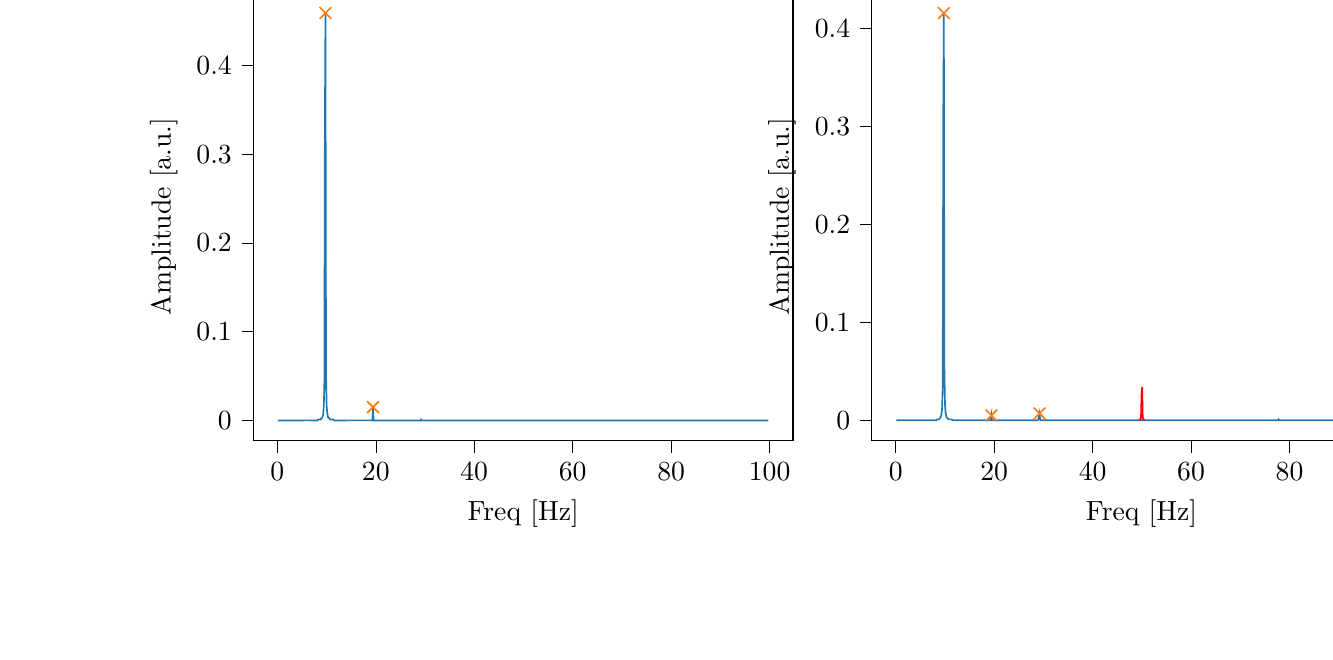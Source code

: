 % This file was created with tikzplotlib v0.9.12.
\begin{tikzpicture}

\definecolor{color0}{rgb}{0.122,0.467,0.706}
\definecolor{color1}{rgb}{1,0.498,0.055}

\begin{groupplot}[group style={group size=2 by 1}]
\nextgroupplot[
tick align=outside,
tick pos=left,
title={Input pressure Fourier transform},
x grid style={white!69.02!black},
xlabel={Freq [Hz]},
xmin=-4.866, xmax=104.757,
xtick style={color=black},
y grid style={white!69.02!black},
ylabel={Amplitude [a.u.]},
ymin=-0.023, ymax=0.482,
ytick style={color=black}
]
\addplot [semithick, color0]
table {%
0.116 1.5e-06
0.233 1.295e-07
0.349 1.057e-06
0.466 4.341e-07
0.582 4.708e-07
0.699 2.753e-07
0.815 2.521e-07
0.931 6.497e-07
1.048 6.045e-07
1.164 7.654e-07
1.281 1.084e-06
1.397 1.086e-06
1.513 1.518e-06
1.63 1.802e-06
1.746 1.738e-06
1.863 2.361e-06
1.979 3.275e-06
2.096 3.493e-06
2.212 2.923e-06
2.328 3.561e-06
2.445 4.736e-06
2.561 3.241e-06
2.678 4.399e-06
2.794 4.636e-06
2.911 5.989e-06
3.027 6.292e-06
3.143 6.758e-06
3.26 7.717e-06
3.376 9.856e-06
3.493 8.703e-06
3.609 1.046e-05
3.726 1.09e-05
3.842 1.178e-05
3.958 1.285e-05
4.075 1.431e-05
4.191 1.513e-05
4.308 1.777e-05
4.424 1.769e-05
4.54 2.132e-05
4.657 2.221e-05
4.773 2.244e-05
4.89 2.511e-05
5.006 2.813e-05
5.123 2.778e-05
5.239 3.301e-05
5.355 3.283e-05
5.472 3.643e-05
5.588 4.13e-05
5.705 4.476e-05
5.821 4.813e-05
5.938 5.384e-05
6.054 5.645e-05
6.17 6.132e-05
6.287 6.552e-05
6.403 7.754e-05
6.52 8.59e-05
6.636 8.619e-05
6.753 9.913e-05
6.869 0.0
6.985 0.0
7.102 0.0
7.218 0.0
7.335 0.0
7.451 0.0
7.567 0.0
7.684 0.0
7.8 0.0
7.917 0.0
8.033 0.0
8.15 0.0
8.266 0.001
8.382 0.001
8.499 0.001
8.615 0.001
8.732 0.001
8.848 0.002
8.965 0.002
9.081 0.003
9.197 0.004
9.314 0.007
9.43 0.015
9.547 0.037
9.663 0.336
9.779 0.459
9.896 0.054
10.012 0.017
10.129 0.009
10.245 0.005
10.362 0.003
10.478 0.003
10.594 0.002
10.711 0.001
10.827 0.001
10.944 0.001
11.06 0.001
11.177 0.001
11.293 0.001
11.409 0.001
11.526 0.0
11.642 0.0
11.759 0.0
11.875 0.0
11.992 0.0
12.108 0.0
12.224 0.0
12.341 0.0
12.457 0.0
12.574 0.0
12.69 0.0
12.806 0.0
12.923 0.0
13.039 0.0
13.156 0.0
13.272 0.0
13.389 0.0
13.505 0.0
13.621 0.0
13.738 0.0
13.854 0.0
13.971 0.0
14.087 9.912e-05
14.204 9.54e-05
14.32 8.911e-05
14.436 8.344e-05
14.553 8.336e-05
14.669 7.857e-05
14.786 7.722e-05
14.902 7.424e-05
15.018 7.157e-05
15.135 6.775e-05
15.251 6.544e-05
15.368 6.313e-05
15.484 6.283e-05
15.601 5.674e-05
15.717 5.88e-05
15.833 5.632e-05
15.95 5.529e-05
16.066 5.38e-05
16.183 5.034e-05
16.299 5.065e-05
16.416 5.027e-05
16.532 4.696e-05
16.648 4.566e-05
16.765 4.594e-05
16.881 4.407e-05
16.998 4.404e-05
17.114 4.242e-05
17.231 4.062e-05
17.347 4.094e-05
17.463 4.13e-05
17.58 4.101e-05
17.696 4.026e-05
17.813 3.965e-05
17.929 3.813e-05
18.045 3.883e-05
18.162 3.703e-05
18.278 3.749e-05
18.395 3.745e-05
18.511 3.856e-05
18.628 4.37e-05
18.744 4.284e-05
18.86 4.986e-05
18.977 5.905e-05
19.093 7.339e-05
19.21 0.0
19.326 0.001
19.443 0.015
19.559 0.0
19.675 0.0
19.792 3.678e-05
19.908 2.604e-05
20.025 2.154e-05
20.141 1.719e-05
20.258 1.916e-05
20.374 1.66e-05
20.49 1.625e-05
20.607 1.608e-05
20.723 1.674e-05
20.84 1.746e-05
20.956 1.711e-05
21.072 1.637e-05
21.189 1.534e-05
21.305 1.507e-05
21.422 1.545e-05
21.538 1.521e-05
21.655 1.441e-05
21.771 1.467e-05
21.887 1.44e-05
22.004 1.348e-05
22.12 1.401e-05
22.237 1.354e-05
22.353 1.294e-05
22.47 1.316e-05
22.586 1.337e-05
22.702 1.206e-05
22.819 1.275e-05
22.935 1.328e-05
23.052 1.261e-05
23.168 1.209e-05
23.284 1.207e-05
23.401 1.211e-05
23.517 1.11e-05
23.634 1.123e-05
23.75 1.111e-05
23.867 1.089e-05
23.983 1.056e-05
24.099 1.068e-05
24.216 1.102e-05
24.332 1.032e-05
24.449 1.046e-05
24.565 9.847e-06
24.682 9.91e-06
24.798 9.815e-06
24.914 8.88e-06
25.031 9.412e-06
25.147 9.063e-06
25.264 9.153e-06
25.38 9.138e-06
25.497 9.058e-06
25.613 8.999e-06
25.729 8.255e-06
25.846 8.704e-06
25.962 8.047e-06
26.079 8.255e-06
26.195 7.416e-06
26.311 7.779e-06
26.428 7.488e-06
26.544 7.004e-06
26.661 6.744e-06
26.777 7.02e-06
26.894 6.546e-06
27.01 6.551e-06
27.126 6.015e-06
27.243 5.703e-06
27.359 5.943e-06
27.476 5.201e-06
27.592 4.953e-06
27.709 4.667e-06
27.825 4.504e-06
27.941 4.159e-06
28.058 3.181e-06
28.174 3.206e-06
28.291 2.519e-06
28.407 2.03e-06
28.523 1.278e-06
28.64 7.597e-07
28.756 2.449e-07
28.873 1.245e-06
28.989 8.48e-06
29.106 0.0
29.222 0.001
29.338 0.0
29.455 5.43e-05
29.571 3.154e-05
29.688 2.4e-05
29.804 1.965e-05
29.921 1.713e-05
30.037 1.543e-05
30.153 1.472e-05
30.27 1.353e-05
30.386 1.293e-05
30.503 1.131e-05
30.619 1.182e-05
30.736 1.143e-05
30.852 1.078e-05
30.968 9.764e-06
31.085 9.844e-06
31.201 9.245e-06
31.318 9.548e-06
31.434 8.809e-06
31.55 8.875e-06
31.667 8.939e-06
31.783 9.337e-06
31.9 8.693e-06
32.016 8.689e-06
32.133 8.412e-06
32.249 7.671e-06
32.365 7.8e-06
32.482 7.643e-06
32.598 7.807e-06
32.715 7.363e-06
32.831 7.176e-06
32.948 6.994e-06
33.064 7.147e-06
33.18 7.497e-06
33.297 6.815e-06
33.413 6.95e-06
33.53 6.937e-06
33.646 7.019e-06
33.763 6.229e-06
33.879 6.706e-06
33.995 6.527e-06
34.112 6.455e-06
34.228 6.828e-06
34.345 6.272e-06
34.461 6.514e-06
34.577 5.799e-06
34.694 6.328e-06
34.81 6.054e-06
34.927 5.934e-06
35.043 5.734e-06
35.16 5.732e-06
35.276 5.635e-06
35.392 5.673e-06
35.509 5.983e-06
35.625 5.572e-06
35.742 5.691e-06
35.858 5.514e-06
35.975 5.515e-06
36.091 5.558e-06
36.207 5.497e-06
36.324 5.493e-06
36.44 5.301e-06
36.557 5.217e-06
36.673 5.267e-06
36.789 5.143e-06
36.906 5.162e-06
37.022 5.661e-06
37.139 5.654e-06
37.255 5.165e-06
37.372 5.427e-06
37.488 5.264e-06
37.604 5.19e-06
37.721 5.112e-06
37.837 5.336e-06
37.954 5.419e-06
38.07 5.783e-06
38.187 5.642e-06
38.303 6.036e-06
38.419 7.054e-06
38.536 7.89e-06
38.652 1.144e-05
38.769 3.249e-05
38.885 0.0
39.002 3.347e-05
39.118 1.163e-05
39.234 4.964e-06
39.351 3.952e-06
39.467 3.91e-06
39.584 3.366e-06
39.7 3.648e-06
39.816 3.61e-06
39.933 3.461e-06
40.049 3.328e-06
40.166 3.543e-06
40.282 3.968e-06
40.399 3.629e-06
40.515 3.81e-06
40.631 3.537e-06
40.748 3.612e-06
40.864 3.549e-06
40.981 3.5e-06
41.097 3.509e-06
41.214 3.701e-06
41.33 3.678e-06
41.446 3.448e-06
41.563 3.541e-06
41.679 3.373e-06
41.796 3.59e-06
41.912 3.446e-06
42.028 3.364e-06
42.145 3.588e-06
42.261 3.316e-06
42.378 3.366e-06
42.494 3.062e-06
42.611 3.338e-06
42.727 2.988e-06
42.843 3.434e-06
42.96 3.312e-06
43.076 3.044e-06
43.193 3.104e-06
43.309 3.127e-06
43.426 3.261e-06
43.542 2.945e-06
43.658 3.401e-06
43.775 3.023e-06
43.891 3.473e-06
44.008 3.105e-06
44.124 3.458e-06
44.241 3.098e-06
44.357 3.233e-06
44.473 2.827e-06
44.59 2.975e-06
44.706 2.916e-06
44.823 2.772e-06
44.939 3.083e-06
45.055 2.81e-06
45.172 3.208e-06
45.288 3.085e-06
45.405 2.626e-06
45.521 2.913e-06
45.638 2.916e-06
45.754 2.979e-06
45.87 2.89e-06
45.987 2.787e-06
46.103 3.138e-06
46.22 2.817e-06
46.336 2.751e-06
46.453 2.693e-06
46.569 2.885e-06
46.685 2.978e-06
46.802 2.883e-06
46.918 2.733e-06
47.035 2.776e-06
47.151 2.633e-06
47.268 2.953e-06
47.384 2.956e-06
47.5 2.793e-06
47.617 2.75e-06
47.733 3.072e-06
47.85 2.826e-06
47.966 2.699e-06
48.082 2.972e-06
48.199 2.914e-06
48.315 3.458e-06
48.432 3.872e-06
48.548 7.437e-06
48.665 2.408e-07
48.781 2.126e-06
48.897 2.772e-06
49.014 2.49e-06
49.13 2.363e-06
49.247 2.527e-06
49.363 2.484e-06
49.48 2.589e-06
49.596 2.891e-06
49.712 2.996e-06
49.829 3.449e-06
49.945 8.867e-06
50.062 5.406e-06
50.178 2.106e-06
50.294 2.063e-06
50.411 1.921e-06
50.527 2.044e-06
50.644 2.146e-06
50.76 2.076e-06
50.877 2.136e-06
50.993 2.118e-06
51.109 2.159e-06
51.226 2.204e-06
51.342 2.082e-06
51.459 2.16e-06
51.575 2.073e-06
51.692 2.046e-06
51.808 1.918e-06
51.924 2.079e-06
52.041 1.923e-06
52.157 2.013e-06
52.274 2.269e-06
52.39 2.095e-06
52.507 2.115e-06
52.623 2.051e-06
52.739 1.934e-06
52.856 2.097e-06
52.972 2.015e-06
53.089 1.95e-06
53.205 1.903e-06
53.321 1.839e-06
53.438 2.098e-06
53.554 2.011e-06
53.671 2.117e-06
53.787 1.882e-06
53.904 2.046e-06
54.02 1.956e-06
54.136 1.914e-06
54.253 1.784e-06
54.369 2.121e-06
54.486 1.782e-06
54.602 1.734e-06
54.719 2.081e-06
54.835 1.758e-06
54.951 2.101e-06
55.068 1.911e-06
55.184 1.964e-06
55.301 1.945e-06
55.417 1.744e-06
55.533 1.899e-06
55.65 2.05e-06
55.766 1.731e-06
55.883 1.799e-06
55.999 1.739e-06
56.116 1.849e-06
56.232 1.739e-06
56.348 1.882e-06
56.465 1.768e-06
56.581 1.872e-06
56.698 1.773e-06
56.814 1.661e-06
56.931 1.802e-06
57.047 1.799e-06
57.163 1.73e-06
57.28 1.698e-06
57.396 1.808e-06
57.513 1.892e-06
57.629 1.749e-06
57.746 1.772e-06
57.862 1.965e-06
57.978 2.223e-06
58.095 2.448e-06
58.211 5.28e-06
58.328 7.285e-06
58.444 9.511e-06
58.56 5.421e-06
58.677 2.853e-06
58.793 2.163e-06
58.91 1.931e-06
59.026 1.687e-06
59.143 1.726e-06
59.259 1.738e-06
59.375 1.721e-06
59.492 1.608e-06
59.608 1.571e-06
59.725 1.544e-06
59.841 1.57e-06
59.958 1.639e-06
60.074 1.55e-06
60.19 1.594e-06
60.307 1.442e-06
60.423 1.547e-06
60.54 1.602e-06
60.656 1.364e-06
60.773 1.569e-06
60.889 1.474e-06
61.005 1.504e-06
61.122 1.561e-06
61.238 1.339e-06
61.355 1.508e-06
61.471 1.463e-06
61.587 1.683e-06
61.704 1.415e-06
61.82 1.503e-06
61.937 1.493e-06
62.053 1.496e-06
62.17 1.431e-06
62.286 1.528e-06
62.402 1.352e-06
62.519 1.405e-06
62.635 1.519e-06
62.752 1.228e-06
62.868 1.501e-06
62.985 1.568e-06
63.101 1.313e-06
63.217 1.355e-06
63.334 1.323e-06
63.45 1.316e-06
63.567 1.32e-06
63.683 1.324e-06
63.799 1.445e-06
63.916 1.447e-06
64.032 1.337e-06
64.149 1.265e-06
64.265 1.37e-06
64.382 1.399e-06
64.498 1.333e-06
64.614 1.133e-06
64.731 1.398e-06
64.847 1.337e-06
64.964 1.392e-06
65.08 1.407e-06
65.197 1.291e-06
65.313 1.463e-06
65.429 1.443e-06
65.546 1.319e-06
65.662 1.336e-06
65.779 1.239e-06
65.895 1.261e-06
66.012 1.271e-06
66.128 1.204e-06
66.244 1.211e-06
66.361 1.225e-06
66.477 1.214e-06
66.594 1.271e-06
66.71 1.336e-06
66.826 1.28e-06
66.943 1.294e-06
67.059 1.221e-06
67.176 1.185e-06
67.292 1.343e-06
67.409 1.133e-06
67.525 1.192e-06
67.641 1.094e-06
67.758 1.079e-06
67.874 8.207e-07
67.991 2.064e-07
68.107 7.499e-06
68.224 1.766e-06
68.34 6.527e-07
68.456 8.957e-07
68.573 1.124e-06
68.689 9.847e-07
68.806 1.191e-06
68.922 9.735e-07
69.038 1.034e-06
69.155 1.14e-06
69.271 9.821e-07
69.388 9.947e-07
69.504 1.022e-06
69.621 9.916e-07
69.737 1.037e-06
69.853 1.07e-06
69.97 1.138e-06
70.086 1.113e-06
70.203 1.019e-06
70.319 1.105e-06
70.436 1.112e-06
70.552 1.134e-06
70.668 9.907e-07
70.785 1.202e-06
70.901 1.08e-06
71.018 1.095e-06
71.134 1.02e-06
71.251 1.106e-06
71.367 1.105e-06
71.483 1.219e-06
71.6 1.015e-06
71.716 1.013e-06
71.833 1.064e-06
71.949 1.123e-06
72.065 9.929e-07
72.182 1.137e-06
72.298 8.538e-07
72.415 1.02e-06
72.531 1.036e-06
72.648 1.066e-06
72.764 8.416e-07
72.88 1.032e-06
72.997 9.691e-07
73.113 1.017e-06
73.23 8.309e-07
73.346 1.059e-06
73.463 1.02e-06
73.579 9.549e-07
73.695 9.207e-07
73.812 8.351e-07
73.928 9.222e-07
74.045 8.74e-07
74.161 9.332e-07
74.278 1.126e-06
74.394 9.14e-07
74.51 9.618e-07
74.627 7.686e-07
74.743 1.202e-06
74.86 1.023e-06
74.976 8.379e-07
75.092 9.256e-07
75.209 9.049e-07
75.325 9.157e-07
75.442 9.897e-07
75.558 9.168e-07
75.675 8.095e-07
75.791 9.112e-07
75.907 7.957e-07
76.024 8.626e-07
76.14 8.762e-07
76.257 1.073e-06
76.373 8.107e-07
76.49 8.508e-07
76.606 8.565e-07
76.722 8.448e-07
76.839 7.29e-07
76.955 9.133e-07
77.072 6.957e-07
77.188 7.283e-07
77.304 6.433e-07
77.421 8.141e-07
77.537 5.581e-07
77.654 2.353e-07
77.77 2.176e-06
77.887 1.973e-06
78.003 2.683e-06
78.119 1.969e-06
78.236 1.309e-06
78.352 1.313e-06
78.469 1.055e-06
78.585 1.123e-06
78.702 1.028e-06
78.818 8.983e-07
78.934 1.07e-06
79.051 9.624e-07
79.167 9.44e-07
79.284 9.153e-07
79.4 9.618e-07
79.517 9.093e-07
79.633 9.697e-07
79.749 9.529e-07
79.866 9.368e-07
79.982 8.062e-07
80.099 8.944e-07
80.215 1.009e-06
80.331 8.792e-07
80.448 8.84e-07
80.564 8.657e-07
80.681 8.088e-07
80.797 8.517e-07
80.914 9.283e-07
81.03 9.489e-07
81.146 8.438e-07
81.263 7.91e-07
81.379 8.99e-07
81.496 9.72e-07
81.612 7.353e-07
81.729 8.976e-07
81.845 8.29e-07
81.961 9.357e-07
82.078 8.895e-07
82.194 7.626e-07
82.311 7.235e-07
82.427 7.579e-07
82.544 8.815e-07
82.66 7.422e-07
82.776 7.964e-07
82.893 7.197e-07
83.009 8.205e-07
83.126 7.344e-07
83.242 9.881e-07
83.358 8.53e-07
83.475 7.546e-07
83.591 7.778e-07
83.708 7.935e-07
83.824 7.529e-07
83.941 7.417e-07
84.057 7.885e-07
84.173 7.164e-07
84.29 8.416e-07
84.406 7.918e-07
84.523 7.334e-07
84.639 7.425e-07
84.756 9.446e-07
84.872 8.074e-07
84.988 7.48e-07
85.105 7.458e-07
85.221 7.421e-07
85.338 6.887e-07
85.454 7.076e-07
85.57 8.231e-07
85.687 6.829e-07
85.803 7.463e-07
85.92 7.542e-07
86.036 7.044e-07
86.153 7.697e-07
86.269 7.822e-07
86.385 7.669e-07
86.502 6.678e-07
86.618 7.001e-07
86.735 6.577e-07
86.851 7.109e-07
86.968 6.567e-07
87.084 6.198e-07
87.2 6.18e-07
87.317 5.8e-07
87.433 2.026e-06
87.55 2.435e-06
87.666 2.207e-06
87.783 1.015e-06
87.899 6.417e-07
88.015 6.371e-07
88.132 5.802e-07
88.248 7.463e-07
88.365 7.876e-07
88.481 6.347e-07
88.597 7.633e-07
88.714 8.393e-07
88.83 6.878e-07
88.947 6.366e-07
89.063 7.016e-07
89.18 6.135e-07
89.296 6.208e-07
89.412 5.391e-07
89.529 6.79e-07
89.645 6.405e-07
89.762 8.061e-07
89.878 7.033e-07
89.995 7.367e-07
90.111 6.903e-07
90.227 5.638e-07
90.344 7.203e-07
90.46 6.577e-07
90.577 6.662e-07
90.693 7.074e-07
90.809 7.158e-07
90.926 7.071e-07
91.042 6.567e-07
91.159 6.711e-07
91.275 6.498e-07
91.392 6.837e-07
91.508 6.817e-07
91.624 7.31e-07
91.741 7.198e-07
91.857 6.935e-07
91.974 7.545e-07
92.09 6.469e-07
92.207 5.278e-07
92.323 7.638e-07
92.439 6.17e-07
92.556 6.834e-07
92.672 7.307e-07
92.789 5.82e-07
92.905 6.605e-07
93.022 7.167e-07
93.138 6.214e-07
93.254 6.369e-07
93.371 5.314e-07
93.487 5.996e-07
93.604 6.409e-07
93.72 5.849e-07
93.836 6.656e-07
93.953 5.29e-07
94.069 5.438e-07
94.186 5.553e-07
94.302 6.513e-07
94.419 7.277e-07
94.535 6.767e-07
94.651 6.115e-07
94.768 7.44e-07
94.884 6.454e-07
95.001 6.356e-07
95.117 6.211e-07
95.234 5.002e-07
95.35 5.803e-07
95.466 5.316e-07
95.583 5.334e-07
95.699 6.176e-07
95.816 6.077e-07
95.932 5.613e-07
96.049 5.436e-07
96.165 5.81e-07
96.281 5.178e-07
96.398 6.14e-07
96.514 4.159e-07
96.631 4.753e-07
96.747 4.754e-07
96.863 5.051e-07
96.98 5.024e-07
97.096 1.386e-06
97.213 3.132e-06
97.329 1.592e-07
97.446 3.353e-07
97.562 8.927e-07
97.678 8.772e-07
97.795 9.796e-07
97.911 8.693e-07
98.028 6.187e-07
98.144 6.427e-07
98.261 6.312e-07
98.377 6.753e-07
98.493 5.989e-07
98.61 5.725e-07
98.726 4.878e-07
98.843 5.16e-07
98.959 6.526e-07
99.075 6.02e-07
99.192 6.78e-07
99.308 5.81e-07
99.425 6.118e-07
99.541 5.981e-07
99.658 5.984e-07
99.774 6.204e-07
};
\addplot [semithick, color1, mark=x, mark size=3, mark options={solid}, only marks]
table {%
9.779 0.459
19.443 0.015
};

\nextgroupplot[
tick align=outside,
tick pos=left,
title={Piezo voltage Fourier transform},
x grid style={white!69.02!black},
xlabel={Freq [Hz]},
xmin=-4.866, xmax=104.757,
xtick style={color=black},
y grid style={white!69.02!black},
ylabel={Amplitude [a.u.]},
ymin=-0.021, ymax=0.437,
ytick style={color=black}
]
\addplot [semithick, color0]
table {%
0.116 1.612e-05
0.233 1.416e-06
0.349 1.15e-06
0.466 3.018e-08
0.582 2.361e-06
0.699 3.33e-06
0.815 7.693e-07
0.931 2.881e-06
1.048 3.004e-06
1.164 5.903e-07
1.281 1.576e-06
1.397 6.301e-07
1.513 4.97e-06
1.63 2.348e-06
1.746 1.85e-06
1.863 4.257e-06
1.979 2.995e-06
2.096 5.093e-06
2.212 3.819e-06
2.328 3.309e-06
2.445 5.725e-06
2.561 2.212e-06
2.678 4.275e-06
2.794 7.106e-06
2.911 4.593e-06
3.027 6.479e-06
3.143 8.514e-06
3.26 1.214e-05
3.376 8.341e-06
3.493 8.432e-06
3.609 1.151e-05
3.726 1.224e-05
3.842 1.374e-05
3.958 1.268e-05
4.075 1.148e-05
4.191 1.614e-05
4.308 1.494e-05
4.424 1.92e-05
4.54 1.706e-05
4.657 2.07e-05
4.773 2.609e-05
4.89 2.707e-05
5.006 3.009e-05
5.123 2.481e-05
5.239 2.221e-05
5.355 3.1e-05
5.472 3.953e-05
5.588 3.584e-05
5.705 3.838e-05
5.821 4.2e-05
5.938 4.246e-05
6.054 5.508e-05
6.17 6.039e-05
6.287 6.172e-05
6.403 7.338e-05
6.52 7.812e-05
6.636 8.426e-05
6.753 8.831e-05
6.869 9.37e-05
6.985 0.0
7.102 0.0
7.218 0.0
7.335 0.0
7.451 0.0
7.567 0.0
7.684 0.0
7.8 0.0
7.917 0.0
8.033 0.0
8.15 0.0
8.266 0.0
8.382 0.001
8.499 0.001
8.615 0.001
8.732 0.001
8.848 0.001
8.965 0.002
9.081 0.003
9.197 0.004
9.314 0.007
9.43 0.013
9.547 0.034
9.663 0.313
9.779 0.416
9.896 0.049
10.012 0.016
10.129 0.008
10.245 0.005
10.362 0.003
10.478 0.002
10.594 0.002
10.711 0.001
10.827 0.001
10.944 0.001
11.06 0.001
11.177 0.001
11.293 0.001
11.409 0.001
11.526 0.0
11.642 0.0
11.759 0.0
11.875 0.0
11.992 0.0
12.108 0.0
12.224 0.0
12.341 0.0
12.457 0.0
12.574 0.0
12.69 0.0
12.806 0.0
12.923 0.0
13.039 0.0
13.156 0.0
13.272 0.0
13.389 0.0
13.505 0.0
13.621 0.0
13.738 0.0
13.854 0.0
13.971 0.0
14.087 8.866e-05
14.204 9.208e-05
14.32 9.378e-05
14.436 8.326e-05
14.553 8.011e-05
14.669 7.88e-05
14.786 7.371e-05
14.902 7.321e-05
15.018 6.551e-05
15.135 6.757e-05
15.251 6.348e-05
15.368 6.373e-05
15.484 5.612e-05
15.601 5.551e-05
15.717 5.18e-05
15.833 5.531e-05
15.95 5.134e-05
16.066 5.011e-05
16.183 4.934e-05
16.299 5.021e-05
16.416 4.596e-05
16.532 4.547e-05
16.648 4.374e-05
16.765 4.471e-05
16.881 4.478e-05
16.998 4.131e-05
17.114 4.032e-05
17.231 3.662e-05
17.347 4.125e-05
17.463 3.937e-05
17.58 3.563e-05
17.696 3.323e-05
17.813 3.189e-05
17.929 3.431e-05
18.045 3.097e-05
18.162 3.256e-05
18.278 3.099e-05
18.395 3.19e-05
18.511 2.666e-05
18.628 2.949e-05
18.744 2.347e-05
18.86 2.41e-05
18.977 2.092e-05
19.093 2.249e-05
19.21 1.808e-05
19.326 3.357e-05
19.443 0.005
19.559 3.24e-05
19.675 2.585e-05
19.792 2.722e-05
19.908 2.636e-05
20.025 2.448e-05
20.141 3.123e-05
20.258 2.661e-05
20.374 2.641e-05
20.49 2.562e-05
20.607 2.293e-05
20.723 2.445e-05
20.84 2.203e-05
20.956 2.77e-05
21.072 2.222e-05
21.189 2.312e-05
21.305 2.3e-05
21.422 2.29e-05
21.538 2.102e-05
21.655 2.541e-05
21.771 2.127e-05
21.887 2.322e-05
22.004 2.085e-05
22.12 2.248e-05
22.237 2.321e-05
22.353 2.082e-05
22.47 2.101e-05
22.586 2.137e-05
22.702 2.079e-05
22.819 2.128e-05
22.935 2.176e-05
23.052 1.9e-05
23.168 2.024e-05
23.284 2.062e-05
23.401 1.811e-05
23.517 1.931e-05
23.634 2.025e-05
23.75 1.859e-05
23.867 1.933e-05
23.983 1.95e-05
24.099 1.748e-05
24.216 2.149e-05
24.332 1.815e-05
24.449 2.219e-05
24.565 2.033e-05
24.682 1.859e-05
24.798 1.847e-05
24.914 2.105e-05
25.031 2.123e-05
25.147 1.831e-05
25.264 1.663e-05
25.38 2.012e-05
25.497 1.811e-05
25.613 1.851e-05
25.729 2.097e-05
25.846 2.157e-05
25.962 2.173e-05
26.079 2.216e-05
26.195 2.329e-05
26.311 1.931e-05
26.428 2.297e-05
26.544 2.025e-05
26.661 2.303e-05
26.777 2.394e-05
26.894 2.66e-05
27.01 2.715e-05
27.126 2.534e-05
27.243 2.652e-05
27.359 2.889e-05
27.476 3.097e-05
27.592 3.334e-05
27.709 3.259e-05
27.825 3.785e-05
27.941 3.73e-05
28.058 4.496e-05
28.174 4.774e-05
28.291 5.91e-05
28.407 6.401e-05
28.523 8.853e-05
28.64 0.0
28.756 0.0
28.873 0.0
28.989 0.001
29.106 0.004
29.222 0.007
29.338 0.001
29.455 0.0
29.571 6.034e-05
29.688 2.583e-05
29.804 1.208e-05
29.921 7.213e-06
30.037 4.253e-06
30.153 1.475e-06
30.27 4.076e-07
30.386 3.245e-07
30.503 2.341e-07
30.619 6.877e-07
30.736 1.143e-07
30.852 4.327e-07
30.968 3.801e-07
31.085 6.436e-07
31.201 8.71e-07
31.318 9.09e-07
31.434 1.623e-06
31.55 9.844e-07
31.667 1.781e-06
31.783 1.286e-06
31.9 1.719e-06
32.016 2.197e-06
32.133 1.914e-06
32.249 2.125e-06
32.365 2.198e-06
32.482 3.095e-06
32.598 2.128e-06
32.715 2.63e-06
32.831 2.131e-06
32.948 2.501e-06
33.064 2.534e-06
33.18 3.231e-06
33.297 2.388e-06
33.413 3.294e-06
33.53 3.583e-06
33.646 3.033e-06
33.763 2.934e-06
33.879 3.717e-06
33.995 4.072e-06
34.112 4.343e-06
34.228 3.535e-06
34.345 3.888e-06
34.461 3.558e-06
34.577 4.879e-06
34.694 3.813e-06
34.81 3.185e-06
34.927 4.205e-06
35.043 4.733e-06
35.16 4.529e-06
35.276 4.172e-06
35.392 4.353e-06
35.509 4.156e-06
35.625 4.186e-06
35.742 4.624e-06
35.858 4.865e-06
35.975 4.733e-06
36.091 5.27e-06
36.207 4.811e-06
36.324 4.538e-06
36.44 5.399e-06
36.557 4.987e-06
36.673 5.564e-06
36.789 4.597e-06
36.906 5.146e-06
37.022 5.643e-06
37.139 5.593e-06
37.255 4.791e-06
37.372 5.126e-06
37.488 5.111e-06
37.604 5.184e-06
37.721 5.479e-06
37.837 6.496e-06
37.954 7.124e-06
38.07 6.207e-06
38.187 7.445e-06
38.303 7.546e-06
38.419 7.964e-06
38.536 9.369e-06
38.652 1.267e-05
38.769 3.234e-05
38.885 0.0
39.002 3.479e-05
39.118 5.769e-06
39.234 1.597e-06
39.351 1.958e-06
39.467 2.667e-06
39.584 3.089e-06
39.7 3.815e-06
39.816 3.549e-06
39.933 3.737e-06
40.049 4.576e-06
40.166 4.262e-06
40.282 3.352e-06
40.399 3.729e-06
40.515 4.082e-06
40.631 4.493e-06
40.748 5.075e-06
40.864 5.352e-06
40.981 5.476e-06
41.097 4.974e-06
41.214 6.415e-06
41.33 4.906e-06
41.446 4.431e-06
41.563 4.955e-06
41.679 6.937e-06
41.796 5.969e-06
41.912 6.122e-06
42.028 6.365e-06
42.145 5.362e-06
42.261 5.594e-06
42.378 5.896e-06
42.494 5.626e-06
42.611 6.429e-06
42.727 5.962e-06
42.843 7.185e-06
42.96 7.371e-06
43.076 6.015e-06
43.193 7.041e-06
43.309 7.581e-06
43.426 6.981e-06
43.542 7.083e-06
43.658 7.868e-06
43.775 8.309e-06
43.891 7.465e-06
44.008 7.474e-06
44.124 7.962e-06
44.241 7.709e-06
44.357 6.802e-06
44.473 8.072e-06
44.59 9.689e-06
44.706 9.878e-06
44.823 1.002e-05
44.939 9.277e-06
45.055 9.194e-06
45.172 9.895e-06
45.288 9.689e-06
45.405 1.085e-05
45.521 1.122e-05
45.638 1.108e-05
45.754 1.249e-05
45.87 1.097e-05
45.987 1.333e-05
46.103 1.327e-05
46.22 1.43e-05
46.336 1.437e-05
46.453 1.403e-05
46.569 1.63e-05
46.685 1.645e-05
46.802 1.795e-05
46.918 1.653e-05
47.035 1.887e-05
47.151 2.22e-05
47.268 2.102e-05
47.384 2.2e-05
47.5 2.571e-05
47.617 2.653e-05
47.733 2.876e-05
47.85 3.164e-05
47.966 3.25e-05
48.082 3.555e-05
48.199 3.777e-05
48.315 4.26e-05
48.432 4.311e-05
48.548 4.444e-05
48.665 0.0
48.781 0.0
48.897 0.0
49.014 0.0
49.13 0.0
49.247 0.0
49.363 0.0
50.644 0.0
50.76 0.0
50.877 0.0
50.993 8.632e-05
51.109 6.84e-05
51.226 5.098e-05
51.342 4.279e-05
51.459 3.462e-05
51.575 2.966e-05
51.692 2.323e-05
51.808 2.145e-05
51.924 1.762e-05
52.041 1.382e-05
52.157 1.38e-05
52.274 1.163e-05
52.39 1.055e-05
52.507 8.042e-06
52.623 7.785e-06
52.739 7.767e-06
52.856 5.303e-06
52.972 5.493e-06
53.089 4.868e-06
53.205 4.211e-06
53.321 4.696e-06
53.438 3.925e-06
53.554 4.01e-06
53.671 2.623e-06
53.787 2.84e-06
53.904 2.691e-06
54.02 2.678e-06
54.136 1.692e-06
54.253 1.378e-06
54.369 1.793e-06
54.486 1.258e-06
54.602 1.335e-06
54.719 1.31e-06
54.835 1.016e-06
54.951 1.035e-06
55.068 9.289e-07
55.184 1.019e-06
55.301 9.593e-07
55.417 6.154e-07
55.533 9.2e-07
55.65 5.146e-07
55.766 5.617e-07
55.883 4.243e-07
55.999 4.499e-07
56.116 3.65e-07
56.232 3.705e-07
56.348 3.947e-07
56.465 2.007e-07
56.581 1.541e-07
56.698 1.208e-07
56.814 9.89e-08
56.931 6.764e-08
57.047 4.412e-08
57.163 4.547e-08
57.28 2.264e-08
57.396 9.556e-10
57.513 3.446e-08
57.629 1.504e-07
57.746 3.05e-07
57.862 7.322e-07
57.978 2.337e-06
58.095 7.042e-06
58.211 5.442e-05
58.328 0.0
58.444 3.825e-05
58.56 1.866e-05
58.677 9.581e-06
58.793 4.301e-06
58.91 2.899e-06
59.026 1.992e-06
59.143 1.538e-06
59.259 1.151e-06
59.375 8.702e-07
59.492 7.805e-07
59.608 1.026e-06
59.725 4.788e-07
59.841 8.144e-07
59.958 5.22e-07
60.074 6.624e-07
60.19 3.832e-07
60.307 7.279e-07
60.423 5.378e-07
60.54 5.143e-07
60.656 3.922e-07
60.773 5.559e-07
60.889 2.459e-07
61.005 2.325e-07
61.122 1.943e-07
61.238 2.323e-07
61.355 4.462e-07
61.471 3.284e-07
61.587 1.05e-07
61.704 3.308e-07
61.82 1.636e-07
61.937 2.913e-07
62.053 1.634e-07
62.17 2.465e-07
62.286 1.736e-07
62.402 2.864e-07
62.519 1.704e-07
62.635 1.278e-07
62.752 2.065e-07
62.868 2.156e-07
62.985 4.525e-07
63.101 1.512e-07
63.217 3.422e-07
63.334 7.327e-08
63.45 1.388e-07
63.567 9.969e-08
63.683 2.262e-07
63.799 1.583e-07
63.916 1.88e-07
64.032 2.019e-07
64.149 5.626e-08
64.265 1.557e-07
64.382 9.435e-08
64.498 1.516e-07
64.614 1.363e-07
64.731 1.613e-07
64.847 8.696e-08
64.964 5.427e-08
65.08 1.121e-07
65.197 3.678e-09
65.313 6.259e-08
65.429 1.359e-07
65.546 9.211e-08
65.662 1.709e-07
65.779 1.064e-07
65.895 1.098e-07
66.012 3.638e-08
66.128 3.37e-08
66.244 8.073e-08
66.361 5.528e-08
66.477 1.796e-07
66.594 2.953e-07
66.71 1.057e-07
66.826 1.721e-07
66.943 2.297e-07
67.059 2.262e-07
67.176 2.757e-07
67.292 4.089e-07
67.409 5.985e-07
67.525 9.541e-07
67.641 1.06e-06
67.758 4.562e-06
67.874 1.867e-05
67.991 0.0
68.107 0.0
68.224 8.699e-05
68.34 2.368e-05
68.456 4.746e-06
68.573 1.686e-06
68.689 1.206e-06
68.806 7.271e-07
68.922 8.727e-07
69.038 6.57e-07
69.155 5.362e-07
69.271 3.948e-07
69.388 1.191e-06
69.504 1.158e-07
69.621 2.564e-07
69.737 4.482e-07
69.853 3.073e-07
69.97 4.471e-07
70.086 2.512e-07
70.203 3.023e-07
70.319 2.847e-07
70.436 1.706e-07
70.552 3.289e-07
70.668 2.586e-07
70.785 2.612e-07
70.901 3.15e-07
71.018 2.043e-07
71.134 2.559e-07
71.251 1.044e-07
71.367 4.326e-07
71.483 3.38e-07
71.6 2.689e-07
71.716 2.361e-07
71.833 2.9e-07
71.949 1.91e-07
72.065 2.028e-07
72.182 2.791e-07
72.298 9.345e-08
72.415 1.522e-07
72.531 2.319e-07
72.648 3.953e-07
72.764 1.694e-07
72.88 1.907e-07
72.997 1.716e-07
73.113 4.911e-08
73.23 2.863e-07
73.346 1.317e-07
73.463 3.001e-07
73.579 3.186e-07
73.695 1.179e-07
73.812 3.814e-07
73.928 3.047e-07
74.045 2.301e-07
74.161 2.346e-07
74.278 2.691e-07
74.394 1.47e-07
74.51 4.491e-07
74.627 3.071e-07
74.743 2.008e-07
74.86 2.275e-07
74.976 2.489e-07
75.092 1.527e-07
75.209 2.378e-07
75.325 2.888e-07
75.442 2.264e-07
75.558 3.903e-07
75.675 4.419e-07
75.791 2.823e-07
75.907 3.481e-07
76.024 4.54e-07
76.14 3.451e-07
76.257 4.541e-07
76.373 4.75e-07
76.49 3.919e-07
76.606 9.922e-07
76.722 9.957e-07
76.839 1.265e-06
76.955 1.934e-06
77.072 3.259e-06
77.188 3.625e-06
77.304 6.781e-06
77.421 1.411e-05
77.537 3.437e-05
77.654 0.0
77.77 0.001
77.887 0.0
78.003 9.328e-05
78.119 4.745e-05
78.236 1.704e-05
78.352 7.372e-06
78.469 5.135e-06
78.585 3.245e-06
78.702 2.891e-06
78.818 2.577e-06
78.934 2.233e-06
79.051 1.484e-06
79.167 1.296e-06
79.284 1.334e-06
79.4 1.118e-06
79.517 1.104e-06
79.633 1.033e-06
79.749 1.367e-06
79.866 8.749e-07
79.982 9.256e-07
80.099 9.075e-07
80.215 7.465e-07
80.331 7.298e-07
80.448 7.268e-07
80.564 1.176e-06
80.681 7.555e-07
80.797 7.354e-07
80.914 7.048e-07
81.03 5.925e-07
81.146 8.53e-07
81.263 6.438e-07
81.379 4.487e-07
81.496 4.719e-07
81.612 6.116e-07
81.729 6.895e-07
81.845 4.46e-07
81.961 6.464e-07
82.078 7.291e-07
82.194 4.23e-07
82.311 4.016e-07
82.427 7.035e-07
82.544 4.986e-07
82.66 5.398e-07
82.776 5.891e-07
82.893 5.109e-07
83.009 5.751e-07
83.126 4.838e-07
83.242 5.901e-07
83.358 5.526e-07
83.475 5.829e-07
83.591 3.471e-07
83.708 7.011e-07
83.824 4.057e-07
83.941 6.296e-07
84.057 5.712e-07
84.173 4.706e-07
84.29 5.702e-07
84.406 4.862e-07
84.523 5.346e-07
84.639 5.034e-07
84.756 7.361e-07
84.872 4.261e-07
84.988 5.709e-07
85.105 5.551e-07
85.221 6.273e-07
85.338 6.113e-07
85.454 4.176e-07
85.57 6.016e-07
85.687 6.76e-07
85.803 4.368e-07
85.92 6.901e-07
86.036 7.204e-07
86.153 6.265e-07
86.269 1.08e-06
86.385 8.498e-07
86.502 9.92e-07
86.618 1.385e-06
86.735 1.178e-06
86.851 1.825e-06
86.968 1.771e-06
87.084 2.891e-06
87.2 9.914e-06
87.317 3.191e-05
87.433 0.0
87.55 0.0
87.666 0.0
87.783 4.142e-05
87.899 1.008e-05
88.015 1.76e-06
88.132 9.745e-07
88.248 7.861e-07
88.365 1.475e-07
88.481 1.484e-07
88.597 2.085e-07
88.714 8.89e-08
88.83 4.355e-08
88.947 4.367e-07
89.063 1.659e-07
89.18 1.759e-07
89.296 1.42e-07
89.412 1.14e-07
89.529 2.025e-07
89.645 1.516e-07
89.762 2.564e-07
89.878 2.353e-07
89.995 1.626e-07
90.111 1.819e-07
90.227 1.687e-07
90.344 4.45e-07
90.46 1.784e-07
90.577 2.879e-07
90.693 1.981e-07
90.809 3.242e-07
90.926 3.591e-07
91.042 2.175e-07
91.159 2.963e-07
91.275 3.447e-07
91.392 1.826e-07
91.508 3.421e-07
91.624 1.603e-07
91.741 5.191e-07
91.857 2.61e-07
91.974 4.959e-07
92.09 3.714e-07
92.207 3.449e-07
92.323 3.848e-07
92.439 3.805e-07
92.556 4.177e-07
92.672 4.157e-07
92.789 2.204e-07
92.905 2.734e-07
93.022 3.516e-07
93.138 3.69e-07
93.254 3.179e-07
93.371 4.598e-07
93.487 4.362e-07
93.604 5.375e-07
93.72 3.884e-07
93.836 5.129e-07
93.953 2.892e-07
94.069 4.721e-07
94.186 5.116e-07
94.302 4.896e-07
94.419 4.334e-07
94.535 6.3e-07
94.651 4.598e-07
94.768 4.123e-07
94.884 6.121e-07
95.001 6.502e-07
95.117 5.904e-07
95.234 9.005e-07
95.35 1.13e-06
95.466 9.528e-07
95.583 1.186e-06
95.699 1.178e-06
95.816 1.091e-06
95.932 1.13e-06
96.049 1.456e-06
96.165 1.95e-06
96.281 2.289e-06
96.398 3.187e-06
96.514 5.535e-06
96.631 4.851e-06
96.747 9.37e-06
96.863 1.908e-05
96.98 4.157e-05
97.096 0.0
97.213 0.0
97.329 0.0
97.446 9.323e-05
97.562 5.351e-05
97.678 1.877e-05
97.795 5.864e-06
97.911 4.606e-06
98.028 2.635e-06
98.144 1.745e-06
98.261 8.801e-07
98.377 8.456e-07
98.493 4.748e-07
98.61 6.781e-07
98.726 3.555e-07
98.843 2.474e-07
98.959 2.113e-07
99.075 2.518e-07
99.192 2.555e-07
99.308 3.576e-07
99.425 1.855e-07
99.541 3.536e-07
99.658 2.13e-07
99.774 1.609e-07
};
\addplot [semithick, red]
table {%
49.48 0.0
49.596 0.001
49.712 0.001
49.829 0.003
49.945 0.027
50.062 0.034
50.178 0.003
50.294 0.001
50.411 0.001
50.527 0.0
};
\addplot [semithick, color1, mark=x, mark size=3, mark options={solid}, only marks]
table {%
9.779 0.416
19.443 0.005
29.222 0.007
};
\end{groupplot}

\end{tikzpicture}
